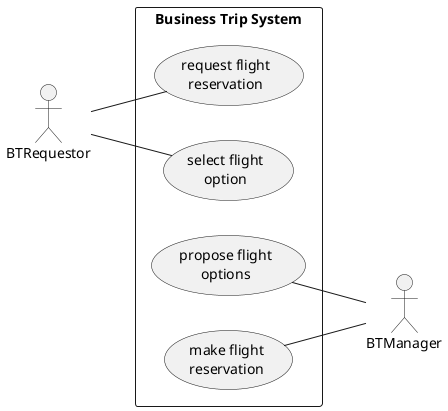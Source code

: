 @startuml
skinparam monochrome true

left to right direction
skinparam packageStyle rectangle
actor BTRequestor
actor BTManager

rectangle "Business Trip System" {
    BTRequestor -- (request flight\nreservation)
    BTRequestor -- (select flight\noption)
    (propose flight\noptions) -- BTManager
    (make flight\nreservation) -- BTManager
}
@enduml

@startuml
skinparam monochrome true

|BTManager|
|BTRequestor|
start
:business trip planned<
:determine trip timeframe,\nurgency, and destination;
repeat
:set travel preferences;
note left
airline, legs, seat class,
price range, date range
end note
if (flight options) then (unknown)
    :request flight options>
    |BTManager|
    :lookup flight options;
    :propose flight options\nto requestor>
    |BTRequestor|
    :receive proposed\noptions<
else (known)
endif
|BTRequestor|
:select an option;
if (flight option) then (selected)
    :notify manager of\nselected option>
    |BTManager|
    :make flight reservation;
    if (selected option) then (available)
        :send eticket to\nrequestor>
    else (unavailable)
        :notify requestor\nabout failure>
    endif
else (rejected all)
endif
repeat while (reservation made?) is (no)
|BTRequestor|
stop
@enduml

@startuml
skinparam monochrome true

class OrgUnit {
    str unit_id
    float qr_revenue
}

class BusinessTrip {
    date start_date
    date end_date
    TripCategory category
    Budget budget
    Destination destination
    EmployeeLevel traveler_level
}

class FlightOption {
    Airline airline
    int total_hours
    SeatClass seat_class
    float ticket_price
    date start_date
    date end_date
    bool selected
}

OrgUnit -> BusinessTrip : requests
OrgUnit --> FlightOption : selects
@enduml

@startuml
skinparam monochrome true

enum TripCategory {
    client_needs
    internal_needs
    recreation
}

enum Budget {
    client_budget
    internal_budget
}

enum Destination {
    US
    Europe
}

enum Airline {
    AirCondor
    FlyHop
    Amair
    Cheapgo
}

enum SeatClass {
    business
    economy_plus
    economy
}

enum EmployeeLevel {
    regular
    manager
    executive
}
@enduml

@startuml
skinparam componentStyle uml2
skinparam monochrome true

actor BTManager
actor BTRequestor

component FlightReservationSite <<external>>
component BusinessTripDesk <<internal>>
database RDBMS{
    [corporate\ndatabase] as db
}

[BusinessTripDesk] ..> [db] : store\ntrip data

BTManager ..> FlightReservationSite : make\nreservation
BTManager ..> BusinessTripDesk : process\nrequest
BTRequestor ..> BusinessTripDesk : make\nrequest
@enduml

@startuml
skinparam componentStyle uml2
skinparam monochrome true

actor BTManager
actor BTRequestor

component FlightReservationSite <<external>>
component BusinessTripDesk <<internal>>
database RDBMS{
    [corporate\ndatabase] as db
}
component BTRobot <<RPA>>
component ReservationDSS <<RPA>>

[BusinessTripDesk] ..> [db] : store\ntrip data
[ReservationDSS] ..> [db] : learn from\npast data

BTRobot ..> ReservationDSS : filter\noptions
BTRobot ..> FlightReservationSite : make\nreservation
BTRobot ..> BusinessTripDesk : process\nrequest
BTManager ..> BusinessTripDesk : support\nrequest
BTRequestor ..> BusinessTripDesk : make\nrequest
@enduml

@startuml
skinparam componentStyle uml2
skinparam monochrome true

actor User

component Orchestrator <<RPA>>
component ServiceN <<external>>
component Service1 <<internal>>
component Studio <<RPA>>
component Robot <<RPA>>
component Recorder <<RPA>>
component Software <<internal>>
component DSS <<RPA>>

Studio ..> Robot : configure
Studio ..> Recorder : record user\nactions
Robot ..> Software : automate
Robot ..> Service1 : automate
Robot ..> ServiceN : automate
Robot ..> DSS : consult for\ndecisions
Recorder ..> User : watch\nactions
Orchestrator ..> Robot : orchestrate
User ..> Studio : configure\nrobots
@enduml

@startuml
skinparam componentStyle uml2
skinparam monochrome true

actor User

component Orchestrator <<RPA>>
component ServiceN <<external>>
component Service1 <<internal>>
component Studio <<RPA>>
component Robot <<RPA>>
component Recorder <<RPA>>
component Software <<internal>>

Studio ..> Robot : configure
Studio ..> Recorder : record user\nactions
Robot ..> Software : automate
Robot ..> Service1 : automate
Robot ..> ServiceN : automate
Recorder ..> User : watch\nactions
Orchestrator ..> Robot : orchestrate
User ..> Studio : configure\nrobots
@enduml
